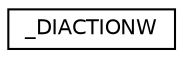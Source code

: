 digraph "Graphical Class Hierarchy"
{
 // LATEX_PDF_SIZE
  edge [fontname="Helvetica",fontsize="10",labelfontname="Helvetica",labelfontsize="10"];
  node [fontname="Helvetica",fontsize="10",shape=record];
  rankdir="LR";
  Node0 [label="_DIACTIONW",height=0.2,width=0.4,color="black", fillcolor="white", style="filled",URL="$struct__DIACTIONW.html",tooltip=" "];
}
